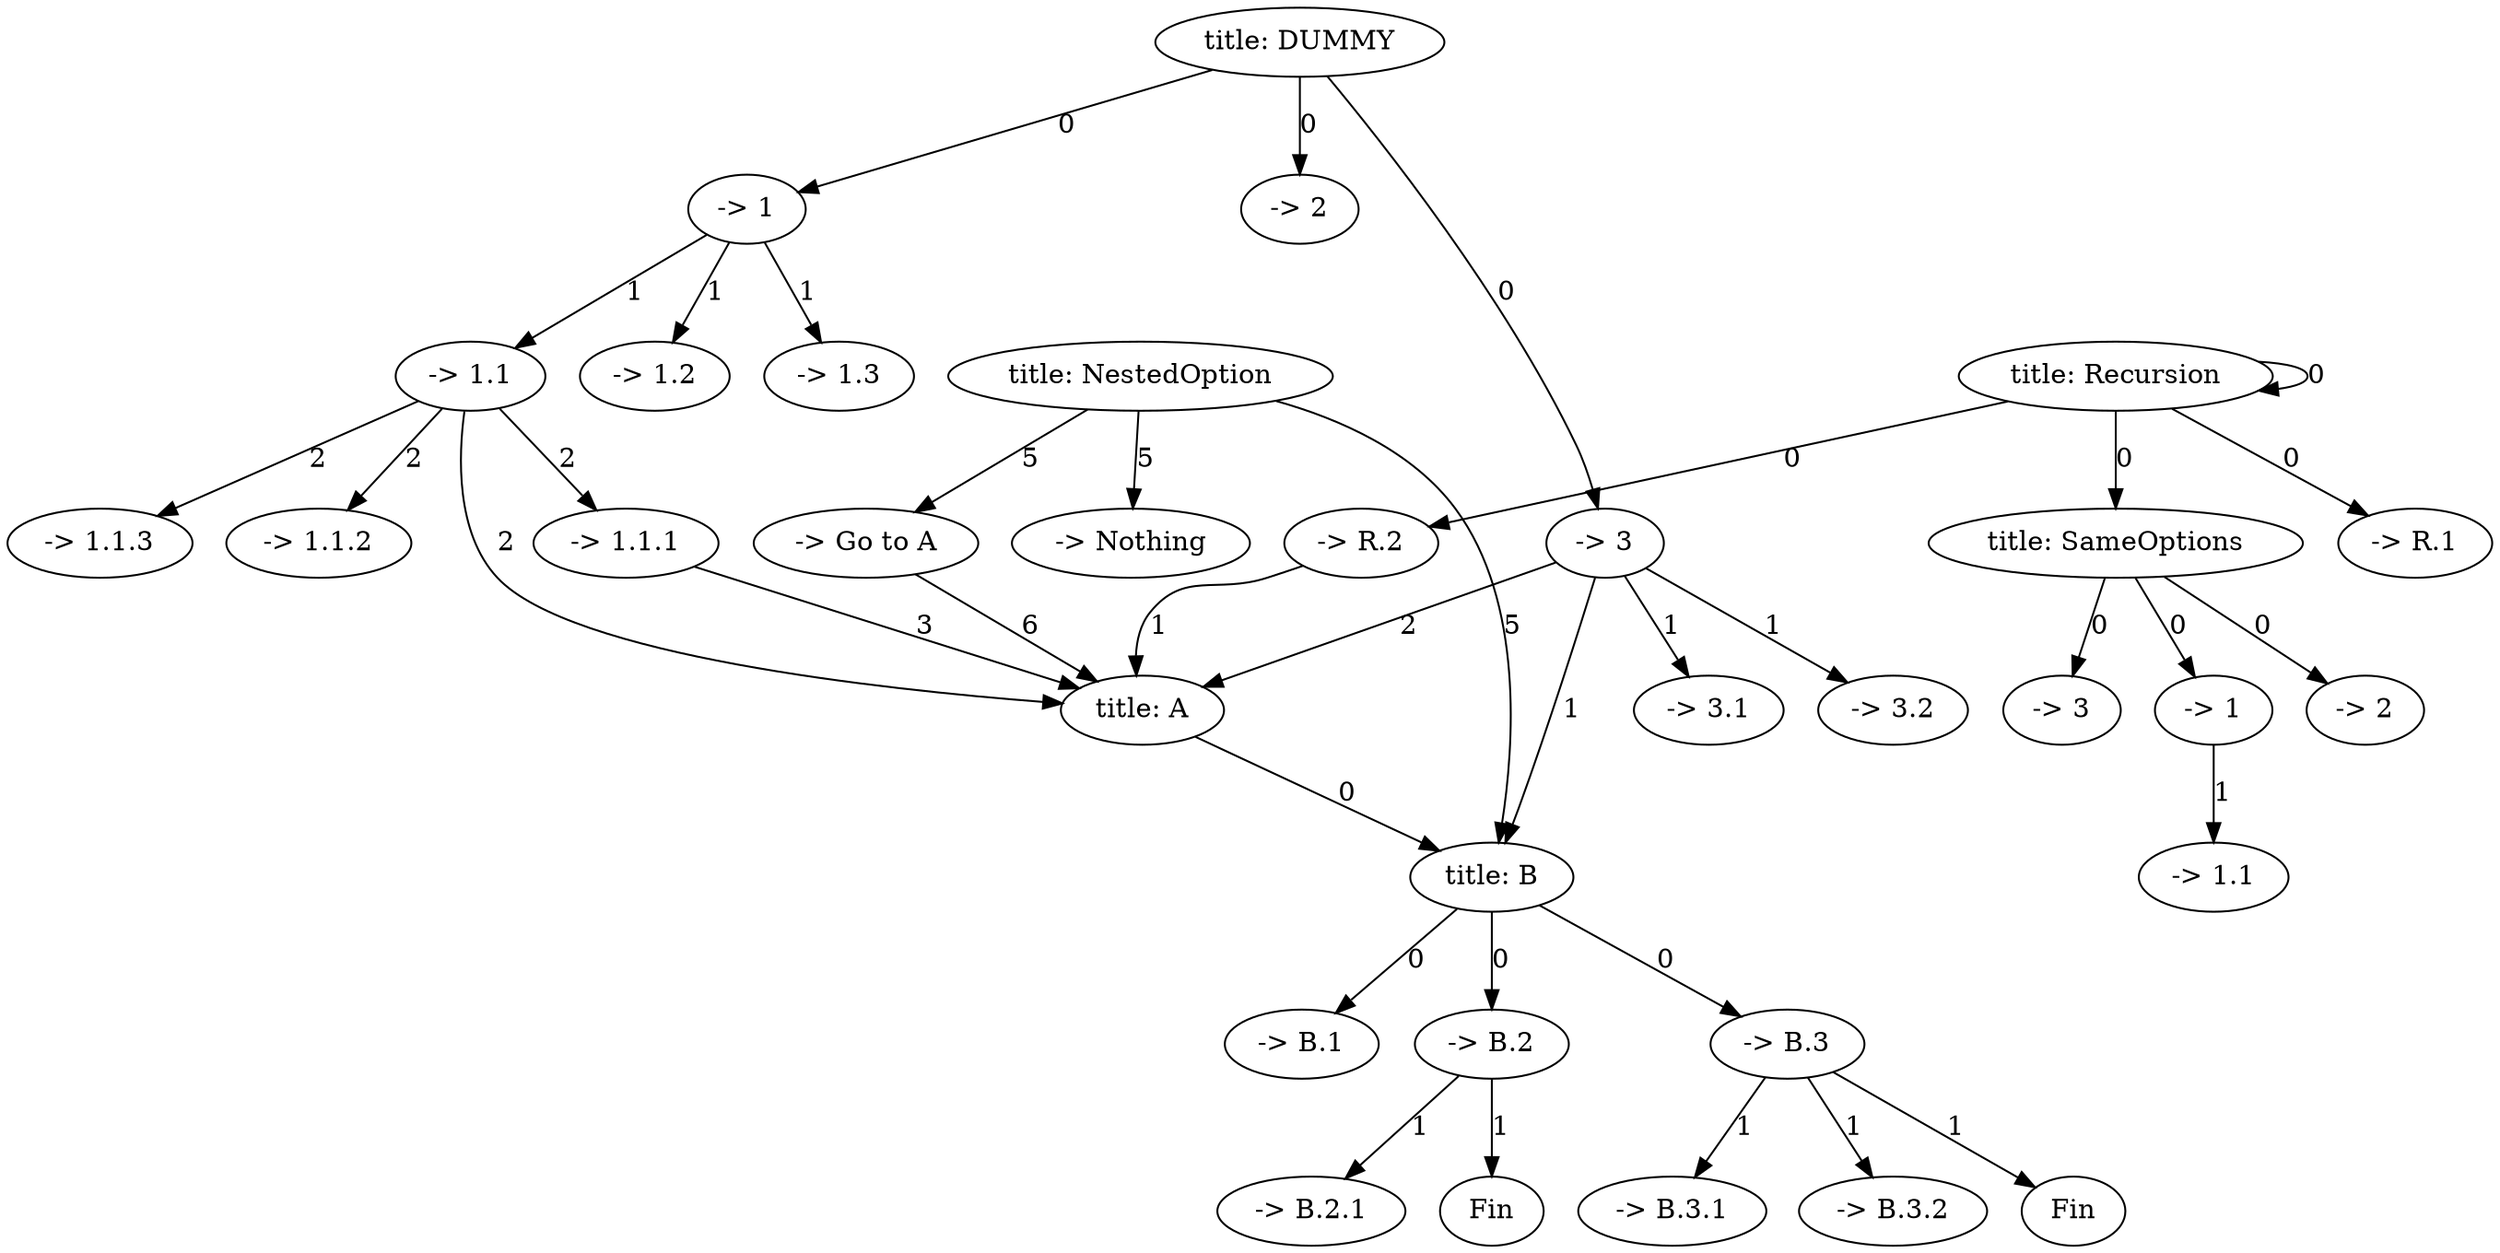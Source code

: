 digraph {
    0 [ label = "title: DUMMY" ]
    1 [ label = "title: A" ]
    2 [ label = "title: B" ]
    3 [ label = "title: Recursion" ]
    4 [ label = "title: SameOptions" ]
    5 [ label = "title: NestedOption" ]
    6 [ label = "-> 1" ]
    7 [ label = "-> 1.1" ]
    8 [ label = "-> 1.1.1" ]
    9 [ label = "-> 1.1.2" ]
    10 [ label = "-> 1.1.3" ]
    11 [ label = "-> 1.2" ]
    12 [ label = "-> 1.3" ]
    13 [ label = "-> 2" ]
    14 [ label = "-> 3" ]
    15 [ label = "-> 3.1" ]
    16 [ label = "-> 3.2" ]
    17 [ label = "-> B.1" ]
    18 [ label = "-> B.2" ]
    19 [ label = "Fin" ]
    20 [ label = "-> B.2.1" ]
    21 [ label = "-> B.3" ]
    22 [ label = "-> B.3.1" ]
    23 [ label = "-> B.3.2" ]
    24 [ label = "Fin" ]
    25 [ label = "-> R.1" ]
    26 [ label = "-> R.2" ]
    27 [ label = "-> 1" ]
    28 [ label = "-> 1.1" ]
    29 [ label = "-> 2" ]
    30 [ label = "-> 3" ]
    31 [ label = "-> Go to A" ]
    32 [ label = "-> Nothing" ]
    0 -> 6 [ label = "0" ]
    6 -> 7 [ label = "1" ]
    7 -> 8 [ label = "2" ]
    8 -> 1 [ label = "3" ]
    7 -> 1 [ label = "2" ]
    7 -> 9 [ label = "2" ]
    7 -> 10 [ label = "2" ]
    6 -> 11 [ label = "1" ]
    6 -> 12 [ label = "1" ]
    0 -> 13 [ label = "0" ]
    0 -> 14 [ label = "0" ]
    14 -> 15 [ label = "1" ]
    14 -> 16 [ label = "1" ]
    14 -> 1 [ label = "2" ]
    14 -> 2 [ label = "1" ]
    1 -> 2 [ label = "0" ]
    2 -> 17 [ label = "0" ]
    2 -> 18 [ label = "0" ]
    18 -> 19 [ label = "1" ]
    18 -> 20 [ label = "1" ]
    2 -> 21 [ label = "0" ]
    21 -> 22 [ label = "1" ]
    21 -> 23 [ label = "1" ]
    21 -> 24 [ label = "1" ]
    3 -> 25 [ label = "0" ]
    3 -> 4 [ label = "0" ]
    3 -> 26 [ label = "0" ]
    26 -> 1 [ label = "1" ]
    3 -> 3 [ label = "0" ]
    4 -> 27 [ label = "0" ]
    27 -> 28 [ label = "1" ]
    4 -> 29 [ label = "0" ]
    4 -> 30 [ label = "0" ]
    5 -> 31 [ label = "5" ]
    31 -> 1 [ label = "6" ]
    5 -> 32 [ label = "5" ]
    5 -> 2 [ label = "5" ]
}

